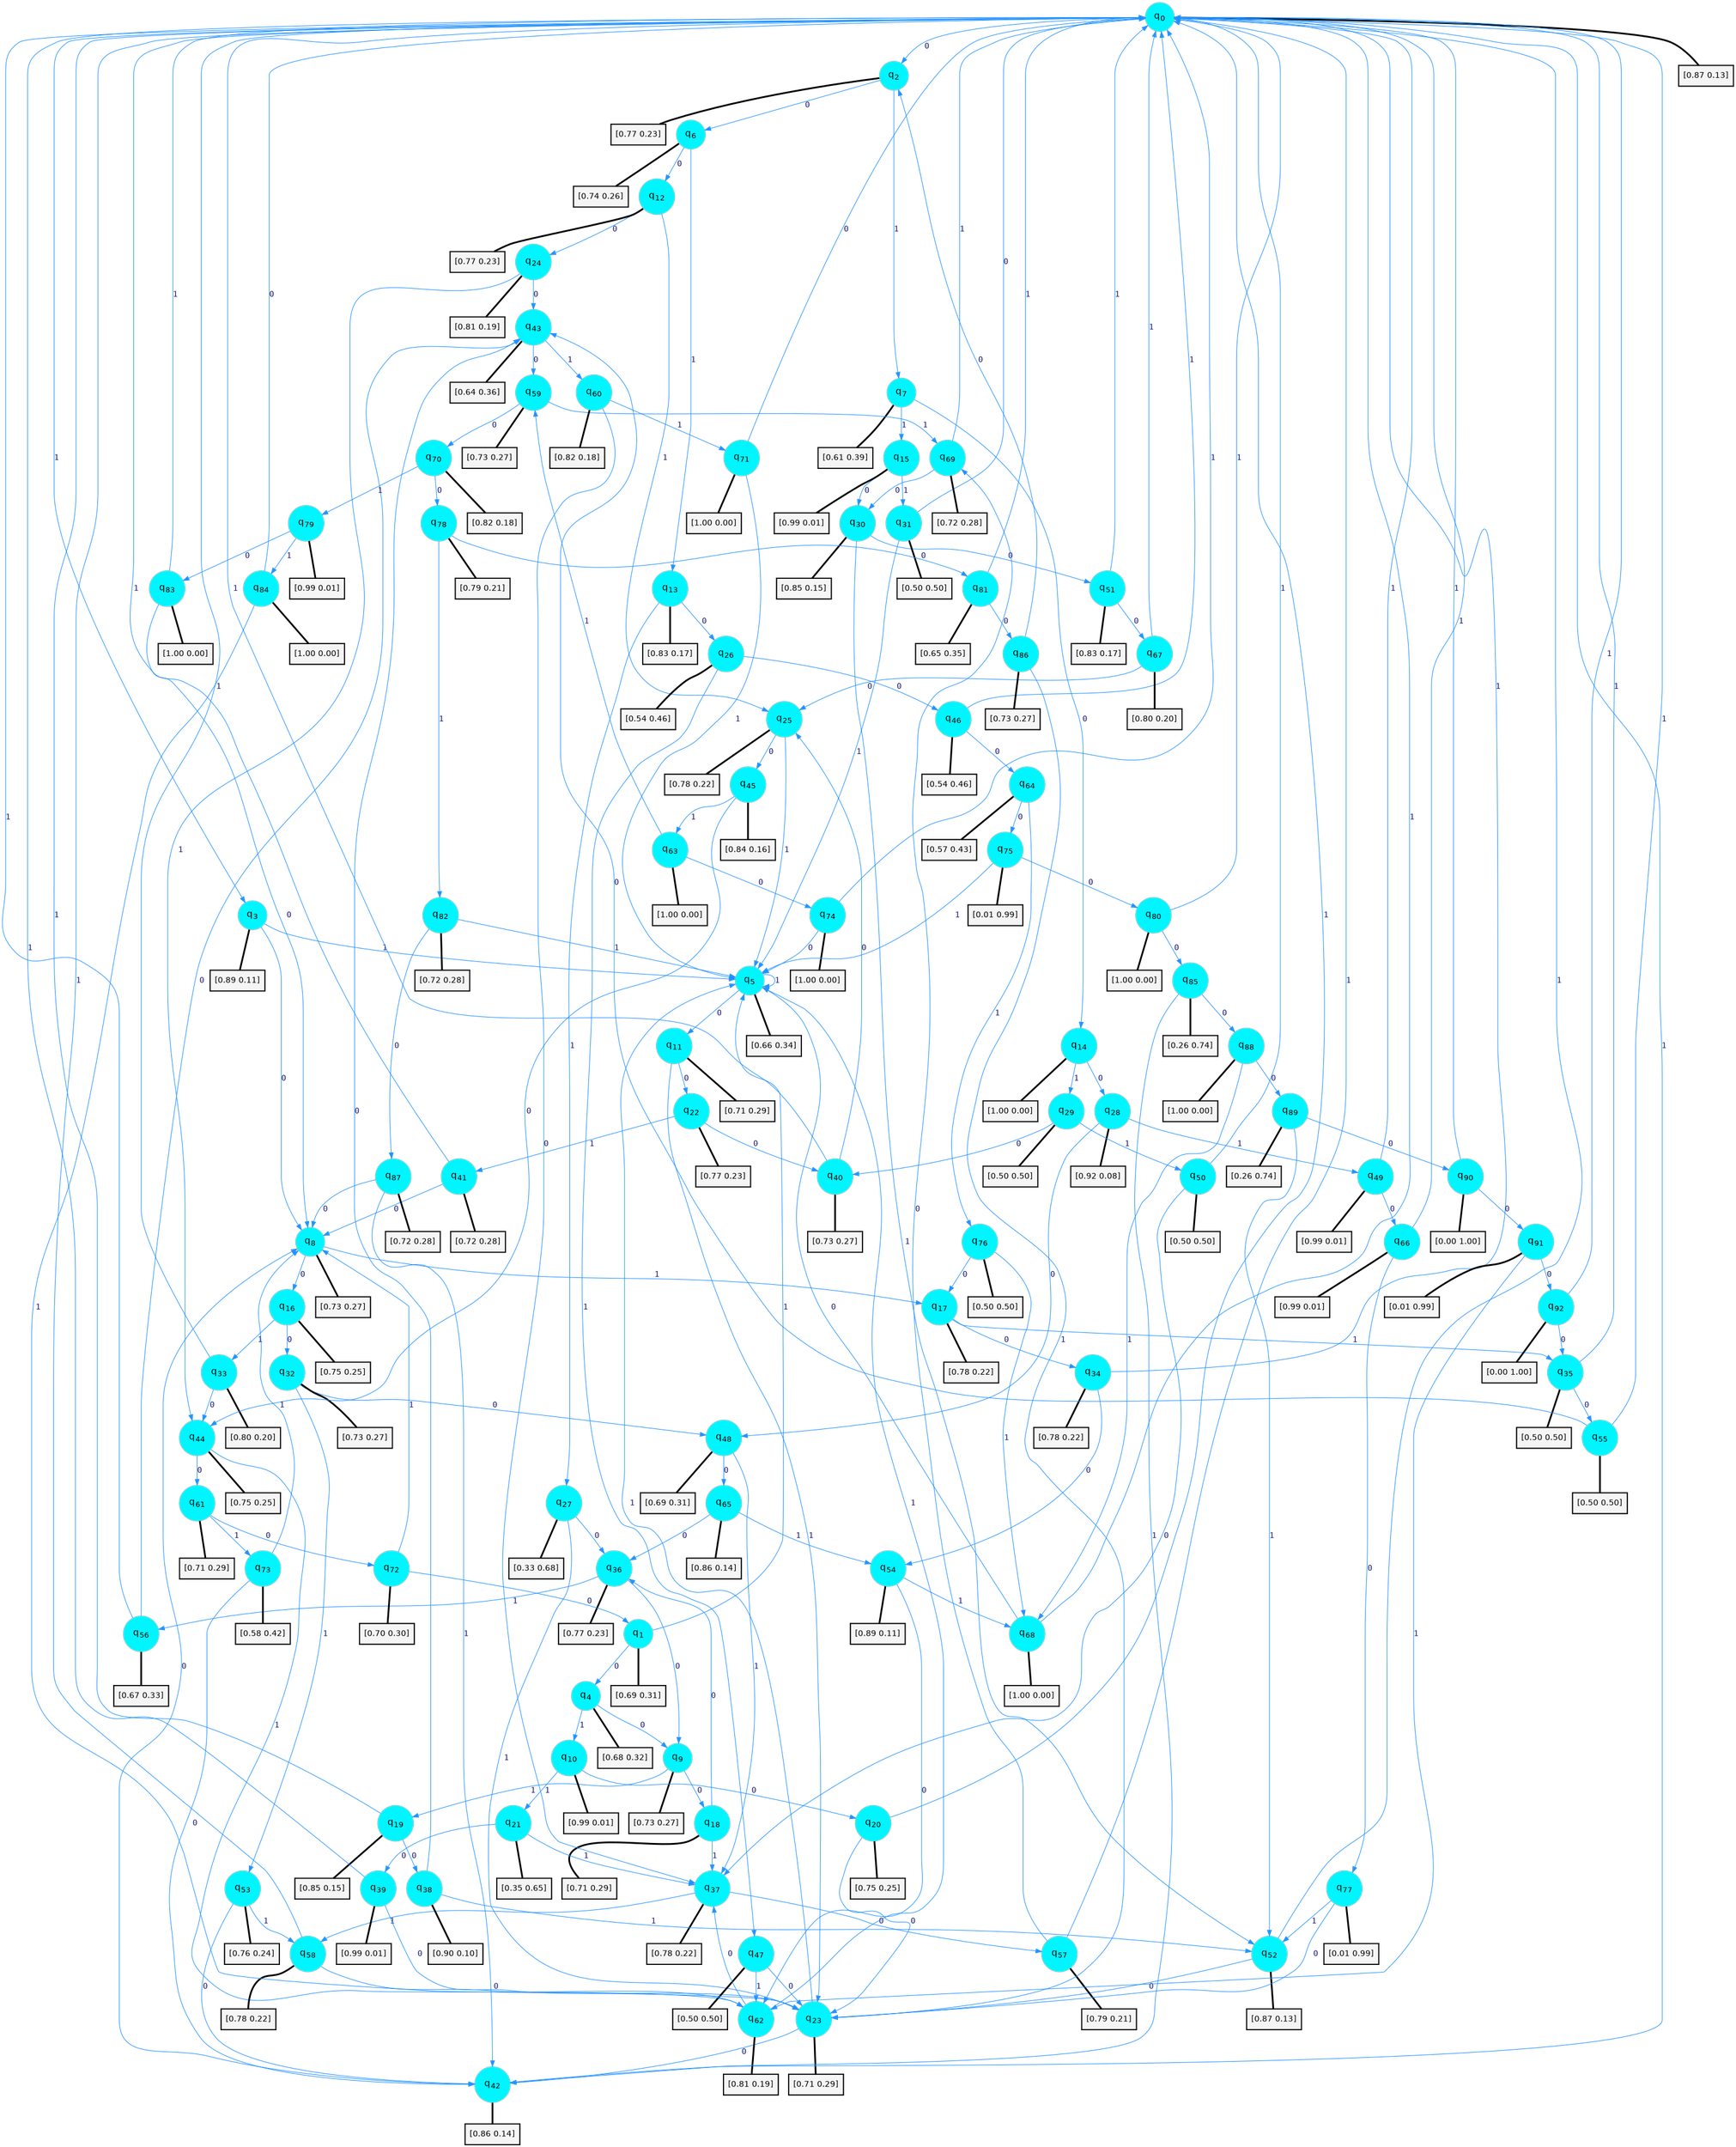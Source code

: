 digraph G {
graph [
bgcolor=transparent, dpi=300, rankdir=TD, size="40,25"];
node [
color=gray, fillcolor=turquoise1, fontcolor=black, fontname=Helvetica, fontsize=16, fontweight=bold, shape=circle, style=filled];
edge [
arrowsize=1, color=dodgerblue1, fontcolor=midnightblue, fontname=courier, fontweight=bold, penwidth=1, style=solid, weight=20];
0[label=<q<SUB>0</SUB>>];
1[label=<q<SUB>1</SUB>>];
2[label=<q<SUB>2</SUB>>];
3[label=<q<SUB>3</SUB>>];
4[label=<q<SUB>4</SUB>>];
5[label=<q<SUB>5</SUB>>];
6[label=<q<SUB>6</SUB>>];
7[label=<q<SUB>7</SUB>>];
8[label=<q<SUB>8</SUB>>];
9[label=<q<SUB>9</SUB>>];
10[label=<q<SUB>10</SUB>>];
11[label=<q<SUB>11</SUB>>];
12[label=<q<SUB>12</SUB>>];
13[label=<q<SUB>13</SUB>>];
14[label=<q<SUB>14</SUB>>];
15[label=<q<SUB>15</SUB>>];
16[label=<q<SUB>16</SUB>>];
17[label=<q<SUB>17</SUB>>];
18[label=<q<SUB>18</SUB>>];
19[label=<q<SUB>19</SUB>>];
20[label=<q<SUB>20</SUB>>];
21[label=<q<SUB>21</SUB>>];
22[label=<q<SUB>22</SUB>>];
23[label=<q<SUB>23</SUB>>];
24[label=<q<SUB>24</SUB>>];
25[label=<q<SUB>25</SUB>>];
26[label=<q<SUB>26</SUB>>];
27[label=<q<SUB>27</SUB>>];
28[label=<q<SUB>28</SUB>>];
29[label=<q<SUB>29</SUB>>];
30[label=<q<SUB>30</SUB>>];
31[label=<q<SUB>31</SUB>>];
32[label=<q<SUB>32</SUB>>];
33[label=<q<SUB>33</SUB>>];
34[label=<q<SUB>34</SUB>>];
35[label=<q<SUB>35</SUB>>];
36[label=<q<SUB>36</SUB>>];
37[label=<q<SUB>37</SUB>>];
38[label=<q<SUB>38</SUB>>];
39[label=<q<SUB>39</SUB>>];
40[label=<q<SUB>40</SUB>>];
41[label=<q<SUB>41</SUB>>];
42[label=<q<SUB>42</SUB>>];
43[label=<q<SUB>43</SUB>>];
44[label=<q<SUB>44</SUB>>];
45[label=<q<SUB>45</SUB>>];
46[label=<q<SUB>46</SUB>>];
47[label=<q<SUB>47</SUB>>];
48[label=<q<SUB>48</SUB>>];
49[label=<q<SUB>49</SUB>>];
50[label=<q<SUB>50</SUB>>];
51[label=<q<SUB>51</SUB>>];
52[label=<q<SUB>52</SUB>>];
53[label=<q<SUB>53</SUB>>];
54[label=<q<SUB>54</SUB>>];
55[label=<q<SUB>55</SUB>>];
56[label=<q<SUB>56</SUB>>];
57[label=<q<SUB>57</SUB>>];
58[label=<q<SUB>58</SUB>>];
59[label=<q<SUB>59</SUB>>];
60[label=<q<SUB>60</SUB>>];
61[label=<q<SUB>61</SUB>>];
62[label=<q<SUB>62</SUB>>];
63[label=<q<SUB>63</SUB>>];
64[label=<q<SUB>64</SUB>>];
65[label=<q<SUB>65</SUB>>];
66[label=<q<SUB>66</SUB>>];
67[label=<q<SUB>67</SUB>>];
68[label=<q<SUB>68</SUB>>];
69[label=<q<SUB>69</SUB>>];
70[label=<q<SUB>70</SUB>>];
71[label=<q<SUB>71</SUB>>];
72[label=<q<SUB>72</SUB>>];
73[label=<q<SUB>73</SUB>>];
74[label=<q<SUB>74</SUB>>];
75[label=<q<SUB>75</SUB>>];
76[label=<q<SUB>76</SUB>>];
77[label=<q<SUB>77</SUB>>];
78[label=<q<SUB>78</SUB>>];
79[label=<q<SUB>79</SUB>>];
80[label=<q<SUB>80</SUB>>];
81[label=<q<SUB>81</SUB>>];
82[label=<q<SUB>82</SUB>>];
83[label=<q<SUB>83</SUB>>];
84[label=<q<SUB>84</SUB>>];
85[label=<q<SUB>85</SUB>>];
86[label=<q<SUB>86</SUB>>];
87[label=<q<SUB>87</SUB>>];
88[label=<q<SUB>88</SUB>>];
89[label=<q<SUB>89</SUB>>];
90[label=<q<SUB>90</SUB>>];
91[label=<q<SUB>91</SUB>>];
92[label=<q<SUB>92</SUB>>];
93[label="[0.87 0.13]", shape=box,fontcolor=black, fontname=Helvetica, fontsize=14, penwidth=2, fillcolor=whitesmoke,color=black];
94[label="[0.69 0.31]", shape=box,fontcolor=black, fontname=Helvetica, fontsize=14, penwidth=2, fillcolor=whitesmoke,color=black];
95[label="[0.77 0.23]", shape=box,fontcolor=black, fontname=Helvetica, fontsize=14, penwidth=2, fillcolor=whitesmoke,color=black];
96[label="[0.89 0.11]", shape=box,fontcolor=black, fontname=Helvetica, fontsize=14, penwidth=2, fillcolor=whitesmoke,color=black];
97[label="[0.68 0.32]", shape=box,fontcolor=black, fontname=Helvetica, fontsize=14, penwidth=2, fillcolor=whitesmoke,color=black];
98[label="[0.66 0.34]", shape=box,fontcolor=black, fontname=Helvetica, fontsize=14, penwidth=2, fillcolor=whitesmoke,color=black];
99[label="[0.74 0.26]", shape=box,fontcolor=black, fontname=Helvetica, fontsize=14, penwidth=2, fillcolor=whitesmoke,color=black];
100[label="[0.61 0.39]", shape=box,fontcolor=black, fontname=Helvetica, fontsize=14, penwidth=2, fillcolor=whitesmoke,color=black];
101[label="[0.73 0.27]", shape=box,fontcolor=black, fontname=Helvetica, fontsize=14, penwidth=2, fillcolor=whitesmoke,color=black];
102[label="[0.73 0.27]", shape=box,fontcolor=black, fontname=Helvetica, fontsize=14, penwidth=2, fillcolor=whitesmoke,color=black];
103[label="[0.99 0.01]", shape=box,fontcolor=black, fontname=Helvetica, fontsize=14, penwidth=2, fillcolor=whitesmoke,color=black];
104[label="[0.71 0.29]", shape=box,fontcolor=black, fontname=Helvetica, fontsize=14, penwidth=2, fillcolor=whitesmoke,color=black];
105[label="[0.77 0.23]", shape=box,fontcolor=black, fontname=Helvetica, fontsize=14, penwidth=2, fillcolor=whitesmoke,color=black];
106[label="[0.83 0.17]", shape=box,fontcolor=black, fontname=Helvetica, fontsize=14, penwidth=2, fillcolor=whitesmoke,color=black];
107[label="[1.00 0.00]", shape=box,fontcolor=black, fontname=Helvetica, fontsize=14, penwidth=2, fillcolor=whitesmoke,color=black];
108[label="[0.99 0.01]", shape=box,fontcolor=black, fontname=Helvetica, fontsize=14, penwidth=2, fillcolor=whitesmoke,color=black];
109[label="[0.75 0.25]", shape=box,fontcolor=black, fontname=Helvetica, fontsize=14, penwidth=2, fillcolor=whitesmoke,color=black];
110[label="[0.78 0.22]", shape=box,fontcolor=black, fontname=Helvetica, fontsize=14, penwidth=2, fillcolor=whitesmoke,color=black];
111[label="[0.71 0.29]", shape=box,fontcolor=black, fontname=Helvetica, fontsize=14, penwidth=2, fillcolor=whitesmoke,color=black];
112[label="[0.85 0.15]", shape=box,fontcolor=black, fontname=Helvetica, fontsize=14, penwidth=2, fillcolor=whitesmoke,color=black];
113[label="[0.75 0.25]", shape=box,fontcolor=black, fontname=Helvetica, fontsize=14, penwidth=2, fillcolor=whitesmoke,color=black];
114[label="[0.35 0.65]", shape=box,fontcolor=black, fontname=Helvetica, fontsize=14, penwidth=2, fillcolor=whitesmoke,color=black];
115[label="[0.77 0.23]", shape=box,fontcolor=black, fontname=Helvetica, fontsize=14, penwidth=2, fillcolor=whitesmoke,color=black];
116[label="[0.71 0.29]", shape=box,fontcolor=black, fontname=Helvetica, fontsize=14, penwidth=2, fillcolor=whitesmoke,color=black];
117[label="[0.81 0.19]", shape=box,fontcolor=black, fontname=Helvetica, fontsize=14, penwidth=2, fillcolor=whitesmoke,color=black];
118[label="[0.78 0.22]", shape=box,fontcolor=black, fontname=Helvetica, fontsize=14, penwidth=2, fillcolor=whitesmoke,color=black];
119[label="[0.54 0.46]", shape=box,fontcolor=black, fontname=Helvetica, fontsize=14, penwidth=2, fillcolor=whitesmoke,color=black];
120[label="[0.33 0.68]", shape=box,fontcolor=black, fontname=Helvetica, fontsize=14, penwidth=2, fillcolor=whitesmoke,color=black];
121[label="[0.92 0.08]", shape=box,fontcolor=black, fontname=Helvetica, fontsize=14, penwidth=2, fillcolor=whitesmoke,color=black];
122[label="[0.50 0.50]", shape=box,fontcolor=black, fontname=Helvetica, fontsize=14, penwidth=2, fillcolor=whitesmoke,color=black];
123[label="[0.85 0.15]", shape=box,fontcolor=black, fontname=Helvetica, fontsize=14, penwidth=2, fillcolor=whitesmoke,color=black];
124[label="[0.50 0.50]", shape=box,fontcolor=black, fontname=Helvetica, fontsize=14, penwidth=2, fillcolor=whitesmoke,color=black];
125[label="[0.73 0.27]", shape=box,fontcolor=black, fontname=Helvetica, fontsize=14, penwidth=2, fillcolor=whitesmoke,color=black];
126[label="[0.80 0.20]", shape=box,fontcolor=black, fontname=Helvetica, fontsize=14, penwidth=2, fillcolor=whitesmoke,color=black];
127[label="[0.78 0.22]", shape=box,fontcolor=black, fontname=Helvetica, fontsize=14, penwidth=2, fillcolor=whitesmoke,color=black];
128[label="[0.50 0.50]", shape=box,fontcolor=black, fontname=Helvetica, fontsize=14, penwidth=2, fillcolor=whitesmoke,color=black];
129[label="[0.77 0.23]", shape=box,fontcolor=black, fontname=Helvetica, fontsize=14, penwidth=2, fillcolor=whitesmoke,color=black];
130[label="[0.78 0.22]", shape=box,fontcolor=black, fontname=Helvetica, fontsize=14, penwidth=2, fillcolor=whitesmoke,color=black];
131[label="[0.90 0.10]", shape=box,fontcolor=black, fontname=Helvetica, fontsize=14, penwidth=2, fillcolor=whitesmoke,color=black];
132[label="[0.99 0.01]", shape=box,fontcolor=black, fontname=Helvetica, fontsize=14, penwidth=2, fillcolor=whitesmoke,color=black];
133[label="[0.73 0.27]", shape=box,fontcolor=black, fontname=Helvetica, fontsize=14, penwidth=2, fillcolor=whitesmoke,color=black];
134[label="[0.72 0.28]", shape=box,fontcolor=black, fontname=Helvetica, fontsize=14, penwidth=2, fillcolor=whitesmoke,color=black];
135[label="[0.86 0.14]", shape=box,fontcolor=black, fontname=Helvetica, fontsize=14, penwidth=2, fillcolor=whitesmoke,color=black];
136[label="[0.64 0.36]", shape=box,fontcolor=black, fontname=Helvetica, fontsize=14, penwidth=2, fillcolor=whitesmoke,color=black];
137[label="[0.75 0.25]", shape=box,fontcolor=black, fontname=Helvetica, fontsize=14, penwidth=2, fillcolor=whitesmoke,color=black];
138[label="[0.84 0.16]", shape=box,fontcolor=black, fontname=Helvetica, fontsize=14, penwidth=2, fillcolor=whitesmoke,color=black];
139[label="[0.54 0.46]", shape=box,fontcolor=black, fontname=Helvetica, fontsize=14, penwidth=2, fillcolor=whitesmoke,color=black];
140[label="[0.50 0.50]", shape=box,fontcolor=black, fontname=Helvetica, fontsize=14, penwidth=2, fillcolor=whitesmoke,color=black];
141[label="[0.69 0.31]", shape=box,fontcolor=black, fontname=Helvetica, fontsize=14, penwidth=2, fillcolor=whitesmoke,color=black];
142[label="[0.99 0.01]", shape=box,fontcolor=black, fontname=Helvetica, fontsize=14, penwidth=2, fillcolor=whitesmoke,color=black];
143[label="[0.50 0.50]", shape=box,fontcolor=black, fontname=Helvetica, fontsize=14, penwidth=2, fillcolor=whitesmoke,color=black];
144[label="[0.83 0.17]", shape=box,fontcolor=black, fontname=Helvetica, fontsize=14, penwidth=2, fillcolor=whitesmoke,color=black];
145[label="[0.87 0.13]", shape=box,fontcolor=black, fontname=Helvetica, fontsize=14, penwidth=2, fillcolor=whitesmoke,color=black];
146[label="[0.76 0.24]", shape=box,fontcolor=black, fontname=Helvetica, fontsize=14, penwidth=2, fillcolor=whitesmoke,color=black];
147[label="[0.89 0.11]", shape=box,fontcolor=black, fontname=Helvetica, fontsize=14, penwidth=2, fillcolor=whitesmoke,color=black];
148[label="[0.50 0.50]", shape=box,fontcolor=black, fontname=Helvetica, fontsize=14, penwidth=2, fillcolor=whitesmoke,color=black];
149[label="[0.67 0.33]", shape=box,fontcolor=black, fontname=Helvetica, fontsize=14, penwidth=2, fillcolor=whitesmoke,color=black];
150[label="[0.79 0.21]", shape=box,fontcolor=black, fontname=Helvetica, fontsize=14, penwidth=2, fillcolor=whitesmoke,color=black];
151[label="[0.78 0.22]", shape=box,fontcolor=black, fontname=Helvetica, fontsize=14, penwidth=2, fillcolor=whitesmoke,color=black];
152[label="[0.73 0.27]", shape=box,fontcolor=black, fontname=Helvetica, fontsize=14, penwidth=2, fillcolor=whitesmoke,color=black];
153[label="[0.82 0.18]", shape=box,fontcolor=black, fontname=Helvetica, fontsize=14, penwidth=2, fillcolor=whitesmoke,color=black];
154[label="[0.71 0.29]", shape=box,fontcolor=black, fontname=Helvetica, fontsize=14, penwidth=2, fillcolor=whitesmoke,color=black];
155[label="[0.81 0.19]", shape=box,fontcolor=black, fontname=Helvetica, fontsize=14, penwidth=2, fillcolor=whitesmoke,color=black];
156[label="[1.00 0.00]", shape=box,fontcolor=black, fontname=Helvetica, fontsize=14, penwidth=2, fillcolor=whitesmoke,color=black];
157[label="[0.57 0.43]", shape=box,fontcolor=black, fontname=Helvetica, fontsize=14, penwidth=2, fillcolor=whitesmoke,color=black];
158[label="[0.86 0.14]", shape=box,fontcolor=black, fontname=Helvetica, fontsize=14, penwidth=2, fillcolor=whitesmoke,color=black];
159[label="[0.99 0.01]", shape=box,fontcolor=black, fontname=Helvetica, fontsize=14, penwidth=2, fillcolor=whitesmoke,color=black];
160[label="[0.80 0.20]", shape=box,fontcolor=black, fontname=Helvetica, fontsize=14, penwidth=2, fillcolor=whitesmoke,color=black];
161[label="[1.00 0.00]", shape=box,fontcolor=black, fontname=Helvetica, fontsize=14, penwidth=2, fillcolor=whitesmoke,color=black];
162[label="[0.72 0.28]", shape=box,fontcolor=black, fontname=Helvetica, fontsize=14, penwidth=2, fillcolor=whitesmoke,color=black];
163[label="[0.82 0.18]", shape=box,fontcolor=black, fontname=Helvetica, fontsize=14, penwidth=2, fillcolor=whitesmoke,color=black];
164[label="[1.00 0.00]", shape=box,fontcolor=black, fontname=Helvetica, fontsize=14, penwidth=2, fillcolor=whitesmoke,color=black];
165[label="[0.70 0.30]", shape=box,fontcolor=black, fontname=Helvetica, fontsize=14, penwidth=2, fillcolor=whitesmoke,color=black];
166[label="[0.58 0.42]", shape=box,fontcolor=black, fontname=Helvetica, fontsize=14, penwidth=2, fillcolor=whitesmoke,color=black];
167[label="[1.00 0.00]", shape=box,fontcolor=black, fontname=Helvetica, fontsize=14, penwidth=2, fillcolor=whitesmoke,color=black];
168[label="[0.01 0.99]", shape=box,fontcolor=black, fontname=Helvetica, fontsize=14, penwidth=2, fillcolor=whitesmoke,color=black];
169[label="[0.50 0.50]", shape=box,fontcolor=black, fontname=Helvetica, fontsize=14, penwidth=2, fillcolor=whitesmoke,color=black];
170[label="[0.01 0.99]", shape=box,fontcolor=black, fontname=Helvetica, fontsize=14, penwidth=2, fillcolor=whitesmoke,color=black];
171[label="[0.79 0.21]", shape=box,fontcolor=black, fontname=Helvetica, fontsize=14, penwidth=2, fillcolor=whitesmoke,color=black];
172[label="[0.99 0.01]", shape=box,fontcolor=black, fontname=Helvetica, fontsize=14, penwidth=2, fillcolor=whitesmoke,color=black];
173[label="[1.00 0.00]", shape=box,fontcolor=black, fontname=Helvetica, fontsize=14, penwidth=2, fillcolor=whitesmoke,color=black];
174[label="[0.65 0.35]", shape=box,fontcolor=black, fontname=Helvetica, fontsize=14, penwidth=2, fillcolor=whitesmoke,color=black];
175[label="[0.72 0.28]", shape=box,fontcolor=black, fontname=Helvetica, fontsize=14, penwidth=2, fillcolor=whitesmoke,color=black];
176[label="[1.00 0.00]", shape=box,fontcolor=black, fontname=Helvetica, fontsize=14, penwidth=2, fillcolor=whitesmoke,color=black];
177[label="[1.00 0.00]", shape=box,fontcolor=black, fontname=Helvetica, fontsize=14, penwidth=2, fillcolor=whitesmoke,color=black];
178[label="[0.26 0.74]", shape=box,fontcolor=black, fontname=Helvetica, fontsize=14, penwidth=2, fillcolor=whitesmoke,color=black];
179[label="[0.73 0.27]", shape=box,fontcolor=black, fontname=Helvetica, fontsize=14, penwidth=2, fillcolor=whitesmoke,color=black];
180[label="[0.72 0.28]", shape=box,fontcolor=black, fontname=Helvetica, fontsize=14, penwidth=2, fillcolor=whitesmoke,color=black];
181[label="[1.00 0.00]", shape=box,fontcolor=black, fontname=Helvetica, fontsize=14, penwidth=2, fillcolor=whitesmoke,color=black];
182[label="[0.26 0.74]", shape=box,fontcolor=black, fontname=Helvetica, fontsize=14, penwidth=2, fillcolor=whitesmoke,color=black];
183[label="[0.00 1.00]", shape=box,fontcolor=black, fontname=Helvetica, fontsize=14, penwidth=2, fillcolor=whitesmoke,color=black];
184[label="[0.01 0.99]", shape=box,fontcolor=black, fontname=Helvetica, fontsize=14, penwidth=2, fillcolor=whitesmoke,color=black];
185[label="[0.00 1.00]", shape=box,fontcolor=black, fontname=Helvetica, fontsize=14, penwidth=2, fillcolor=whitesmoke,color=black];
0->2 [label=0];
0->3 [label=1];
0->93 [arrowhead=none, penwidth=3,color=black];
1->4 [label=0];
1->5 [label=1];
1->94 [arrowhead=none, penwidth=3,color=black];
2->6 [label=0];
2->7 [label=1];
2->95 [arrowhead=none, penwidth=3,color=black];
3->8 [label=0];
3->5 [label=1];
3->96 [arrowhead=none, penwidth=3,color=black];
4->9 [label=0];
4->10 [label=1];
4->97 [arrowhead=none, penwidth=3,color=black];
5->11 [label=0];
5->5 [label=1];
5->98 [arrowhead=none, penwidth=3,color=black];
6->12 [label=0];
6->13 [label=1];
6->99 [arrowhead=none, penwidth=3,color=black];
7->14 [label=0];
7->15 [label=1];
7->100 [arrowhead=none, penwidth=3,color=black];
8->16 [label=0];
8->17 [label=1];
8->101 [arrowhead=none, penwidth=3,color=black];
9->18 [label=0];
9->19 [label=1];
9->102 [arrowhead=none, penwidth=3,color=black];
10->20 [label=0];
10->21 [label=1];
10->103 [arrowhead=none, penwidth=3,color=black];
11->22 [label=0];
11->23 [label=1];
11->104 [arrowhead=none, penwidth=3,color=black];
12->24 [label=0];
12->25 [label=1];
12->105 [arrowhead=none, penwidth=3,color=black];
13->26 [label=0];
13->27 [label=1];
13->106 [arrowhead=none, penwidth=3,color=black];
14->28 [label=0];
14->29 [label=1];
14->107 [arrowhead=none, penwidth=3,color=black];
15->30 [label=0];
15->31 [label=1];
15->108 [arrowhead=none, penwidth=3,color=black];
16->32 [label=0];
16->33 [label=1];
16->109 [arrowhead=none, penwidth=3,color=black];
17->34 [label=0];
17->35 [label=1];
17->110 [arrowhead=none, penwidth=3,color=black];
18->36 [label=0];
18->37 [label=1];
18->111 [arrowhead=none, penwidth=3,color=black];
19->38 [label=0];
19->0 [label=1];
19->112 [arrowhead=none, penwidth=3,color=black];
20->23 [label=0];
20->0 [label=1];
20->113 [arrowhead=none, penwidth=3,color=black];
21->39 [label=0];
21->37 [label=1];
21->114 [arrowhead=none, penwidth=3,color=black];
22->40 [label=0];
22->41 [label=1];
22->115 [arrowhead=none, penwidth=3,color=black];
23->42 [label=0];
23->5 [label=1];
23->116 [arrowhead=none, penwidth=3,color=black];
24->43 [label=0];
24->44 [label=1];
24->117 [arrowhead=none, penwidth=3,color=black];
25->45 [label=0];
25->5 [label=1];
25->118 [arrowhead=none, penwidth=3,color=black];
26->46 [label=0];
26->47 [label=1];
26->119 [arrowhead=none, penwidth=3,color=black];
27->36 [label=0];
27->23 [label=1];
27->120 [arrowhead=none, penwidth=3,color=black];
28->48 [label=0];
28->49 [label=1];
28->121 [arrowhead=none, penwidth=3,color=black];
29->40 [label=0];
29->50 [label=1];
29->122 [arrowhead=none, penwidth=3,color=black];
30->51 [label=0];
30->52 [label=1];
30->123 [arrowhead=none, penwidth=3,color=black];
31->0 [label=0];
31->5 [label=1];
31->124 [arrowhead=none, penwidth=3,color=black];
32->48 [label=0];
32->53 [label=1];
32->125 [arrowhead=none, penwidth=3,color=black];
33->44 [label=0];
33->0 [label=1];
33->126 [arrowhead=none, penwidth=3,color=black];
34->54 [label=0];
34->0 [label=1];
34->127 [arrowhead=none, penwidth=3,color=black];
35->55 [label=0];
35->0 [label=1];
35->128 [arrowhead=none, penwidth=3,color=black];
36->9 [label=0];
36->56 [label=1];
36->129 [arrowhead=none, penwidth=3,color=black];
37->57 [label=0];
37->58 [label=1];
37->130 [arrowhead=none, penwidth=3,color=black];
38->43 [label=0];
38->52 [label=1];
38->131 [arrowhead=none, penwidth=3,color=black];
39->23 [label=0];
39->0 [label=1];
39->132 [arrowhead=none, penwidth=3,color=black];
40->25 [label=0];
40->0 [label=1];
40->133 [arrowhead=none, penwidth=3,color=black];
41->8 [label=0];
41->0 [label=1];
41->134 [arrowhead=none, penwidth=3,color=black];
42->8 [label=0];
42->0 [label=1];
42->135 [arrowhead=none, penwidth=3,color=black];
43->59 [label=0];
43->60 [label=1];
43->136 [arrowhead=none, penwidth=3,color=black];
44->61 [label=0];
44->62 [label=1];
44->137 [arrowhead=none, penwidth=3,color=black];
45->44 [label=0];
45->63 [label=1];
45->138 [arrowhead=none, penwidth=3,color=black];
46->64 [label=0];
46->0 [label=1];
46->139 [arrowhead=none, penwidth=3,color=black];
47->23 [label=0];
47->62 [label=1];
47->140 [arrowhead=none, penwidth=3,color=black];
48->65 [label=0];
48->37 [label=1];
48->141 [arrowhead=none, penwidth=3,color=black];
49->66 [label=0];
49->0 [label=1];
49->142 [arrowhead=none, penwidth=3,color=black];
50->37 [label=0];
50->0 [label=1];
50->143 [arrowhead=none, penwidth=3,color=black];
51->67 [label=0];
51->0 [label=1];
51->144 [arrowhead=none, penwidth=3,color=black];
52->23 [label=0];
52->0 [label=1];
52->145 [arrowhead=none, penwidth=3,color=black];
53->42 [label=0];
53->58 [label=1];
53->146 [arrowhead=none, penwidth=3,color=black];
54->62 [label=0];
54->68 [label=1];
54->147 [arrowhead=none, penwidth=3,color=black];
55->43 [label=0];
55->0 [label=1];
55->148 [arrowhead=none, penwidth=3,color=black];
56->43 [label=0];
56->0 [label=1];
56->149 [arrowhead=none, penwidth=3,color=black];
57->69 [label=0];
57->0 [label=1];
57->150 [arrowhead=none, penwidth=3,color=black];
58->62 [label=0];
58->0 [label=1];
58->151 [arrowhead=none, penwidth=3,color=black];
59->70 [label=0];
59->69 [label=1];
59->152 [arrowhead=none, penwidth=3,color=black];
60->37 [label=0];
60->71 [label=1];
60->153 [arrowhead=none, penwidth=3,color=black];
61->72 [label=0];
61->73 [label=1];
61->154 [arrowhead=none, penwidth=3,color=black];
62->37 [label=0];
62->5 [label=1];
62->155 [arrowhead=none, penwidth=3,color=black];
63->74 [label=0];
63->59 [label=1];
63->156 [arrowhead=none, penwidth=3,color=black];
64->75 [label=0];
64->76 [label=1];
64->157 [arrowhead=none, penwidth=3,color=black];
65->36 [label=0];
65->54 [label=1];
65->158 [arrowhead=none, penwidth=3,color=black];
66->77 [label=0];
66->0 [label=1];
66->159 [arrowhead=none, penwidth=3,color=black];
67->25 [label=0];
67->0 [label=1];
67->160 [arrowhead=none, penwidth=3,color=black];
68->5 [label=0];
68->0 [label=1];
68->161 [arrowhead=none, penwidth=3,color=black];
69->30 [label=0];
69->0 [label=1];
69->162 [arrowhead=none, penwidth=3,color=black];
70->78 [label=0];
70->79 [label=1];
70->163 [arrowhead=none, penwidth=3,color=black];
71->0 [label=0];
71->5 [label=1];
71->164 [arrowhead=none, penwidth=3,color=black];
72->1 [label=0];
72->8 [label=1];
72->165 [arrowhead=none, penwidth=3,color=black];
73->42 [label=0];
73->8 [label=1];
73->166 [arrowhead=none, penwidth=3,color=black];
74->5 [label=0];
74->0 [label=1];
74->167 [arrowhead=none, penwidth=3,color=black];
75->80 [label=0];
75->5 [label=1];
75->168 [arrowhead=none, penwidth=3,color=black];
76->17 [label=0];
76->68 [label=1];
76->169 [arrowhead=none, penwidth=3,color=black];
77->23 [label=0];
77->52 [label=1];
77->170 [arrowhead=none, penwidth=3,color=black];
78->81 [label=0];
78->82 [label=1];
78->171 [arrowhead=none, penwidth=3,color=black];
79->83 [label=0];
79->84 [label=1];
79->172 [arrowhead=none, penwidth=3,color=black];
80->85 [label=0];
80->0 [label=1];
80->173 [arrowhead=none, penwidth=3,color=black];
81->86 [label=0];
81->0 [label=1];
81->174 [arrowhead=none, penwidth=3,color=black];
82->87 [label=0];
82->5 [label=1];
82->175 [arrowhead=none, penwidth=3,color=black];
83->8 [label=0];
83->0 [label=1];
83->176 [arrowhead=none, penwidth=3,color=black];
84->0 [label=0];
84->23 [label=1];
84->177 [arrowhead=none, penwidth=3,color=black];
85->88 [label=0];
85->42 [label=1];
85->178 [arrowhead=none, penwidth=3,color=black];
86->2 [label=0];
86->23 [label=1];
86->179 [arrowhead=none, penwidth=3,color=black];
87->8 [label=0];
87->42 [label=1];
87->180 [arrowhead=none, penwidth=3,color=black];
88->89 [label=0];
88->68 [label=1];
88->181 [arrowhead=none, penwidth=3,color=black];
89->90 [label=0];
89->52 [label=1];
89->182 [arrowhead=none, penwidth=3,color=black];
90->91 [label=0];
90->0 [label=1];
90->183 [arrowhead=none, penwidth=3,color=black];
91->92 [label=0];
91->62 [label=1];
91->184 [arrowhead=none, penwidth=3,color=black];
92->35 [label=0];
92->0 [label=1];
92->185 [arrowhead=none, penwidth=3,color=black];
}
